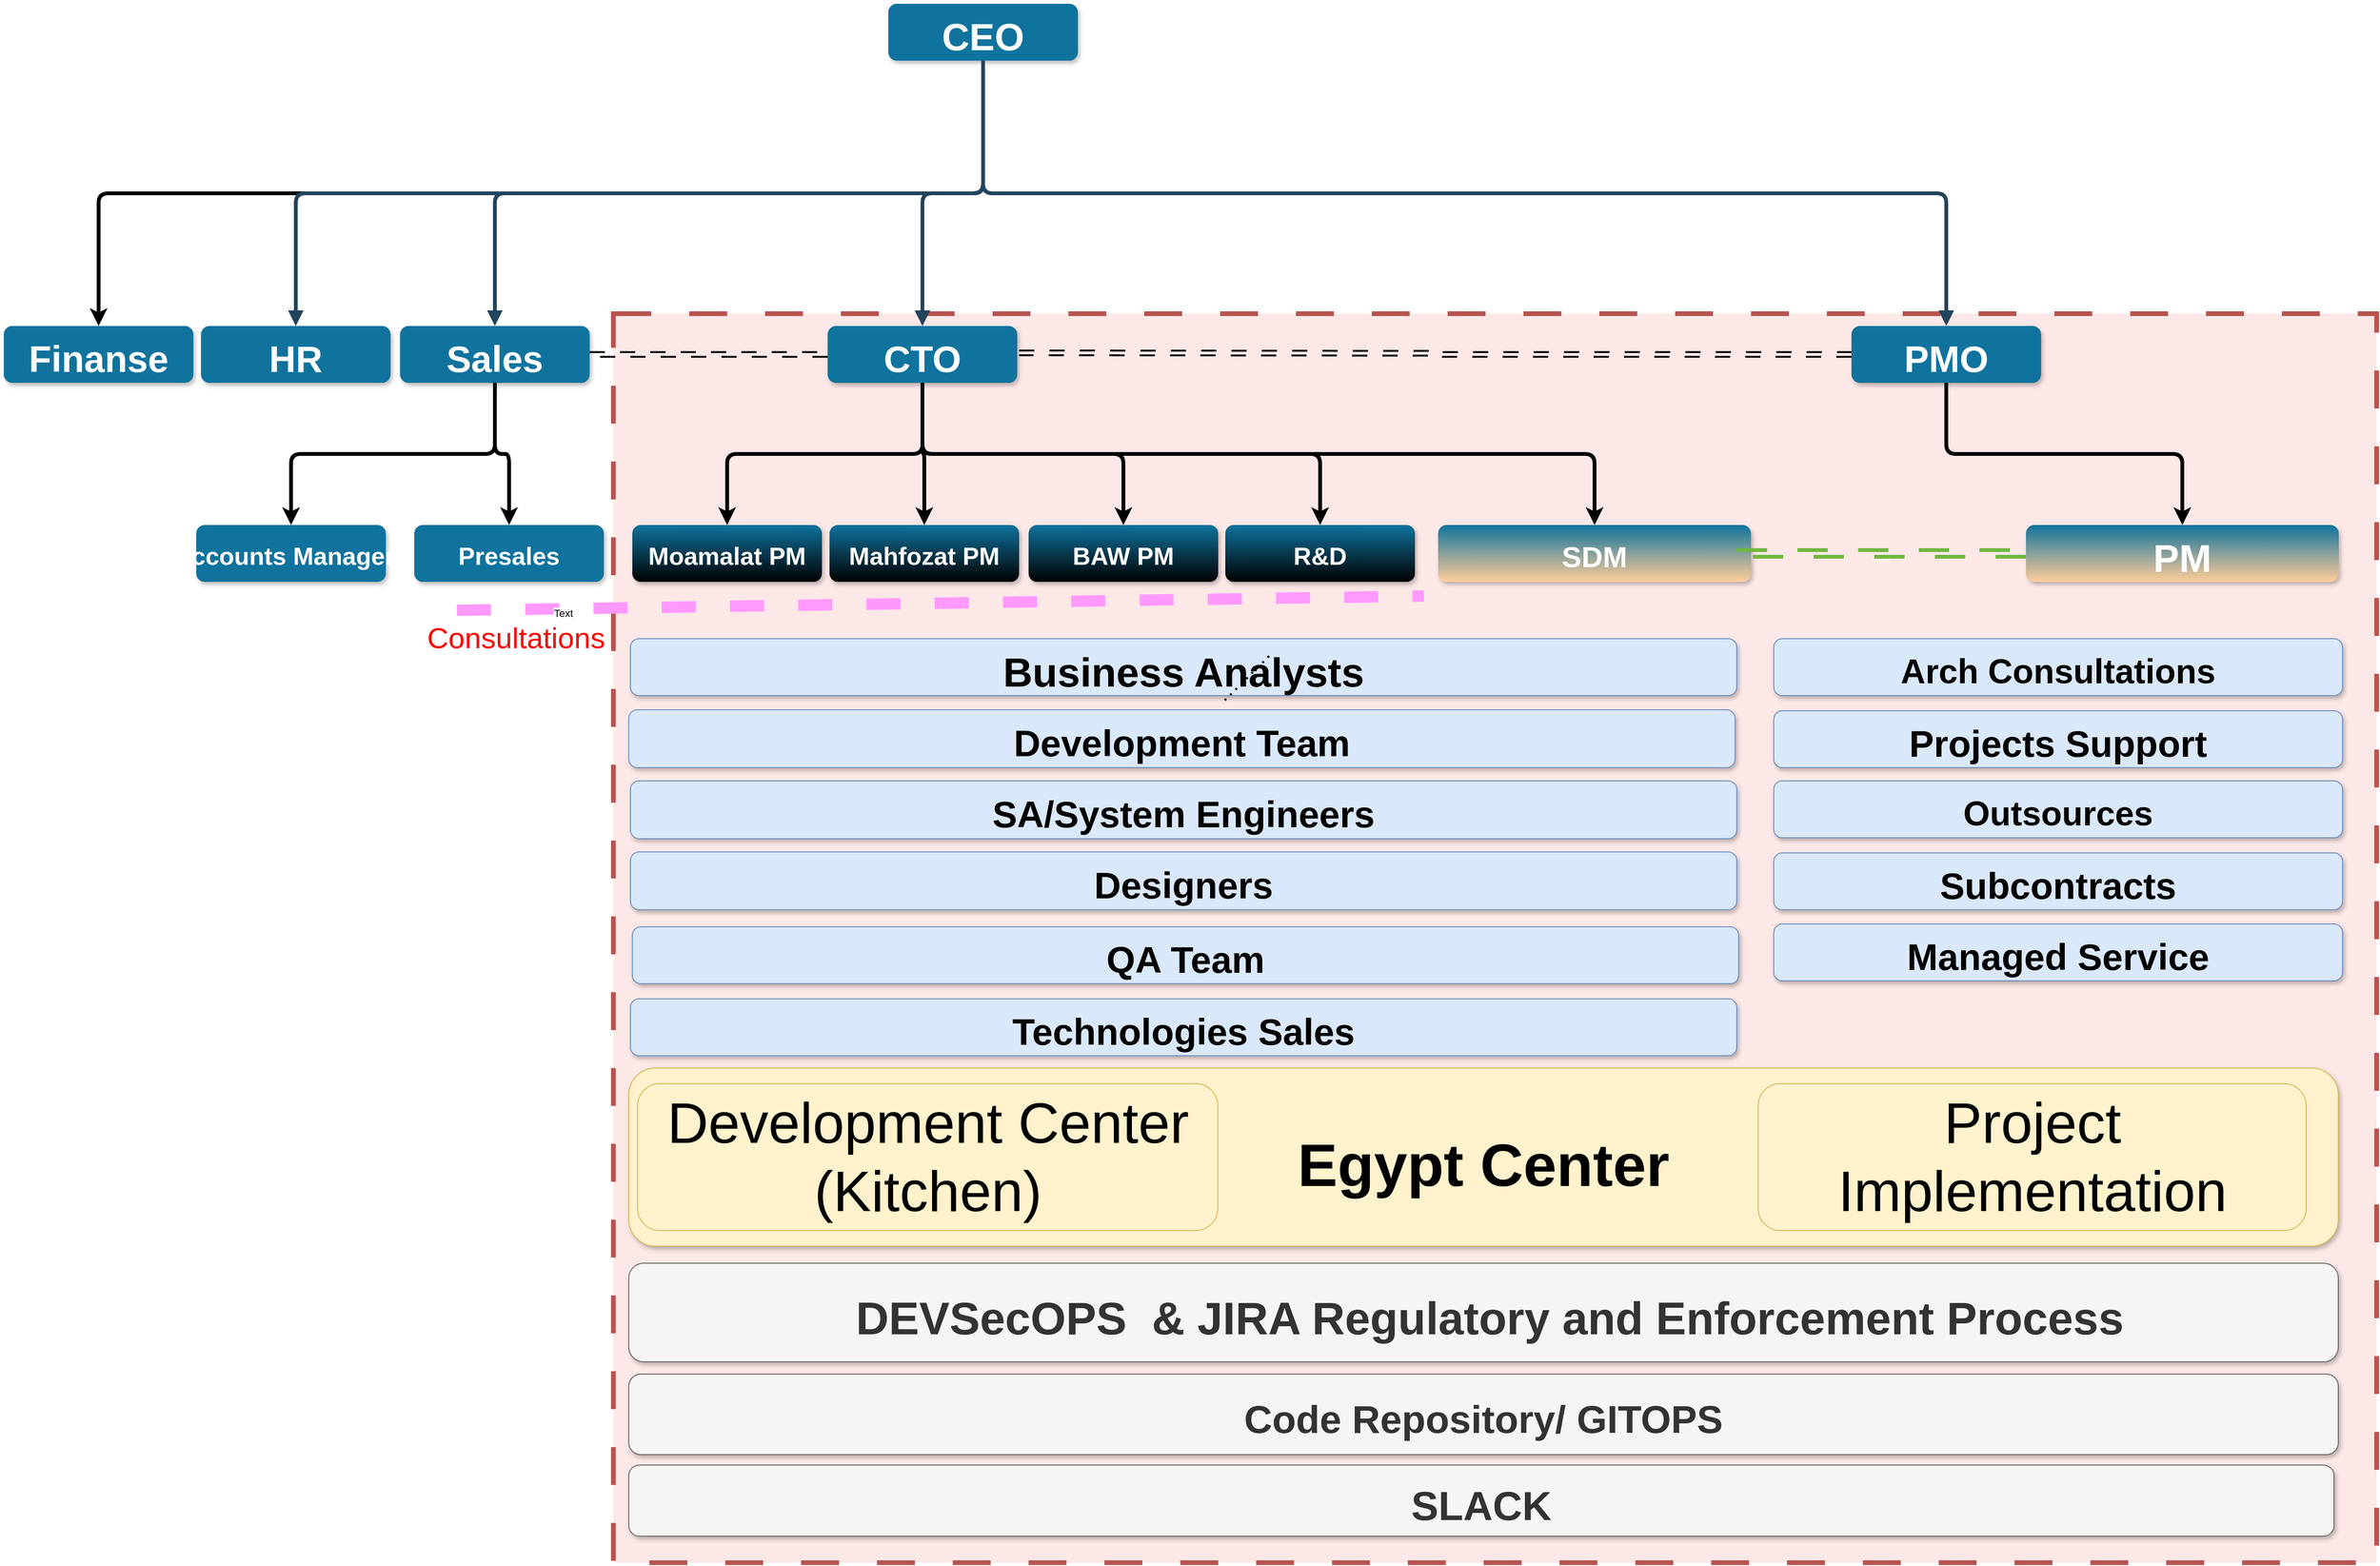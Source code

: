 <mxfile version="21.3.8" type="github">
  <diagram name="Page-1" id="97916047-d0de-89f5-080d-49f4d83e522f">
    <mxGraphModel dx="6998.5" dy="2690" grid="1" gridSize="15" guides="1" tooltips="1" connect="1" arrows="1" fold="1" page="1" pageScale="1.5" pageWidth="1169" pageHeight="827" background="none" math="0" shadow="0">
      <root>
        <mxCell id="0" />
        <mxCell id="1" parent="0" />
        <mxCell id="q62X1OPbBHmOXAmcqwwK-60" value="" style="rounded=0;whiteSpace=wrap;html=1;absoluteArcSize=1;arcSize=14;strokeWidth=5;fillColor=#fce8e7;strokeColor=#b85450;dashed=1;dashPattern=8 8;fontSize=76;labelPosition=center;verticalLabelPosition=bottom;align=center;verticalAlign=top;fontColor=#ff0000;" parent="1" vertex="1">
          <mxGeometry x="-1110" y="377" width="1860" height="1318" as="geometry" />
        </mxCell>
        <mxCell id="CrXu2PX2MfrCH1NT0C0y-90" style="edgeStyle=orthogonalEdgeStyle;rounded=1;orthogonalLoop=1;jettySize=auto;html=1;entryX=0.5;entryY=0;entryDx=0;entryDy=0;strokeWidth=4;exitX=0.5;exitY=1;exitDx=0;exitDy=0;" parent="1" source="2" target="CrXu2PX2MfrCH1NT0C0y-88" edge="1">
          <mxGeometry relative="1" as="geometry">
            <Array as="points" />
          </mxGeometry>
        </mxCell>
        <mxCell id="2" value="CEO" style="rounded=1;fillColor=#10739E;strokeColor=none;shadow=1;gradientColor=none;fontStyle=1;fontColor=#FFFFFF;fontSize=40;" parent="1" vertex="1">
          <mxGeometry x="-820" y="50" width="200" height="60" as="geometry" />
        </mxCell>
        <mxCell id="CrXu2PX2MfrCH1NT0C0y-84" style="edgeStyle=orthogonalEdgeStyle;rounded=1;orthogonalLoop=1;jettySize=auto;html=1;exitX=0.5;exitY=1;exitDx=0;exitDy=0;entryX=0.58;entryY=0.167;entryDx=0;entryDy=0;entryPerimeter=0;strokeWidth=4;strokeColor=none;fontSize=39;" parent="1" source="4" target="CrXu2PX2MfrCH1NT0C0y-81" edge="1">
          <mxGeometry relative="1" as="geometry" />
        </mxCell>
        <mxCell id="CrXu2PX2MfrCH1NT0C0y-85" style="edgeStyle=orthogonalEdgeStyle;rounded=1;orthogonalLoop=1;jettySize=auto;html=1;exitX=0.5;exitY=1;exitDx=0;exitDy=0;entryX=0.5;entryY=0;entryDx=0;entryDy=0;strokeWidth=4;fontSize=39;" parent="1" source="4" target="CrXu2PX2MfrCH1NT0C0y-81" edge="1">
          <mxGeometry relative="1" as="geometry" />
        </mxCell>
        <mxCell id="CrXu2PX2MfrCH1NT0C0y-86" style="edgeStyle=orthogonalEdgeStyle;rounded=1;orthogonalLoop=1;jettySize=auto;html=1;entryX=0.5;entryY=0;entryDx=0;entryDy=0;strokeWidth=4;exitX=0.5;exitY=1;exitDx=0;exitDy=0;fontSize=39;" parent="1" source="4" target="CrXu2PX2MfrCH1NT0C0y-83" edge="1">
          <mxGeometry relative="1" as="geometry" />
        </mxCell>
        <mxCell id="6kh2NXwSWNFiOTCWh3Pq-35" style="edgeStyle=orthogonalEdgeStyle;rounded=0;orthogonalLoop=1;jettySize=auto;html=1;entryX=0;entryY=0.5;entryDx=0;entryDy=0;dashed=1;dashPattern=8 8;shape=link;strokeWidth=2;fontSize=39;" parent="1" source="4" target="CrXu2PX2MfrCH1NT0C0y-61" edge="1">
          <mxGeometry relative="1" as="geometry" />
        </mxCell>
        <mxCell id="4" value="Sales" style="rounded=1;fillColor=#10739E;strokeColor=none;shadow=1;gradientColor=none;fontStyle=1;fontColor=#FFFFFF;fontSize=39;" parent="1" vertex="1">
          <mxGeometry x="-1335" y="390" width="200" height="60" as="geometry" />
        </mxCell>
        <mxCell id="Io7YKncIbMDC0lyn83vI-60" style="edgeStyle=orthogonalEdgeStyle;rounded=1;orthogonalLoop=1;jettySize=auto;html=1;entryX=0.5;entryY=0;entryDx=0;entryDy=0;strokeWidth=4;" parent="1" source="5" target="CrXu2PX2MfrCH1NT0C0y-108" edge="1">
          <mxGeometry relative="1" as="geometry" />
        </mxCell>
        <mxCell id="5" value="PMO " style="rounded=1;fillColor=#10739E;strokeColor=none;shadow=1;gradientColor=none;fontStyle=1;fontColor=#FFFFFF;fontSize=39;" parent="1" vertex="1">
          <mxGeometry x="196" y="390" width="200" height="60" as="geometry" />
        </mxCell>
        <mxCell id="6" value="HR" style="rounded=1;fillColor=#10739E;strokeColor=none;shadow=1;gradientColor=none;fontStyle=1;fontColor=#FFFFFF;fontSize=39;" parent="1" vertex="1">
          <mxGeometry x="-1545" y="390" width="200" height="60" as="geometry" />
        </mxCell>
        <mxCell id="8" value="Development Team" style="rounded=1;fillColor=#dae8fc;strokeColor=#6c8ebf;shadow=1;fontStyle=1;fontSize=39;rotation=0;" parent="1" vertex="1">
          <mxGeometry x="-1093.75" y="795" width="1167" height="61" as="geometry" />
        </mxCell>
        <mxCell id="13" value="Code Repository/ GITOPS" style="rounded=1;fillColor=#f5f5f5;strokeColor=#666666;shadow=1;fontStyle=1;fontSize=41;rotation=0;fontColor=#333333;" parent="1" vertex="1">
          <mxGeometry x="-1093.75" y="1496" width="1803.25" height="85" as="geometry" />
        </mxCell>
        <mxCell id="23" value=" DEVSecOPS  &amp; JIRA Regulatory and Enforcement Process" style="rounded=1;fillColor=#f5f5f5;strokeColor=#666666;shadow=1;fontStyle=1;fontSize=48;fontColor=#333333;" parent="1" vertex="1">
          <mxGeometry x="-1093.75" y="1379" width="1803.25" height="104" as="geometry" />
        </mxCell>
        <mxCell id="30" value="" style="edgeStyle=elbowEdgeStyle;elbow=vertical;strokeWidth=4;endArrow=block;endFill=1;fontStyle=1;strokeColor=#23445D;exitX=0.5;exitY=1;exitDx=0;exitDy=0;entryX=0.5;entryY=0;entryDx=0;entryDy=0;" parent="1" target="5" edge="1">
          <mxGeometry x="-1340" y="130" width="100" height="100" as="geometry">
            <mxPoint x="-720" y="110" as="sourcePoint" />
            <mxPoint x="320" y="400" as="targetPoint" />
            <Array as="points">
              <mxPoint x="-170" y="250" />
            </Array>
          </mxGeometry>
        </mxCell>
        <mxCell id="31" value="" style="edgeStyle=elbowEdgeStyle;elbow=vertical;strokeWidth=4;endArrow=block;endFill=1;fontStyle=1;strokeColor=#23445D;exitX=0.5;exitY=1;exitDx=0;exitDy=0;" parent="1" source="2" target="4" edge="1">
          <mxGeometry x="-1340" y="130" width="100" height="100" as="geometry">
            <mxPoint x="-579" y="370" as="sourcePoint" />
            <mxPoint x="-1240" y="130" as="targetPoint" />
          </mxGeometry>
        </mxCell>
        <mxCell id="32" value="" style="edgeStyle=elbowEdgeStyle;elbow=vertical;strokeWidth=4;endArrow=block;endFill=1;fontStyle=1;strokeColor=#23445D;exitX=0.5;exitY=1;exitDx=0;exitDy=0;" parent="1" source="2" target="6" edge="1">
          <mxGeometry x="-1340" y="130" width="100" height="100" as="geometry">
            <mxPoint x="-579" y="370" as="sourcePoint" />
            <mxPoint x="-1240" y="130" as="targetPoint" />
            <Array as="points" />
          </mxGeometry>
        </mxCell>
        <mxCell id="CrXu2PX2MfrCH1NT0C0y-64" value="" style="edgeStyle=elbowEdgeStyle;elbow=vertical;strokeWidth=4;endArrow=block;endFill=1;fontStyle=1;strokeColor=#23445D;exitX=0.5;exitY=1;exitDx=0;exitDy=0;entryX=0.5;entryY=0;entryDx=0;entryDy=0;" parent="1" source="2" target="CrXu2PX2MfrCH1NT0C0y-61" edge="1">
          <mxGeometry x="-1330" y="140" width="100" height="100" as="geometry">
            <mxPoint x="-550" y="120" as="sourcePoint" />
            <mxPoint x="-400" y="430" as="targetPoint" />
            <Array as="points">
              <mxPoint x="-760" y="250" />
              <mxPoint x="-90" y="430" />
              <mxPoint x="-340" y="270" />
              <mxPoint x="-360" y="230" />
              <mxPoint x="-320" y="274" />
            </Array>
          </mxGeometry>
        </mxCell>
        <mxCell id="CrXu2PX2MfrCH1NT0C0y-70" value="SDM" style="rounded=1;fillColor=#10739E;strokeColor=none;shadow=1;gradientColor=#FFCC99;fontStyle=1;fontColor=#FFFFFF;fontSize=31;" parent="1" vertex="1">
          <mxGeometry x="-240" y="600" width="330" height="60" as="geometry" />
        </mxCell>
        <mxCell id="CrXu2PX2MfrCH1NT0C0y-81" value="Presales" style="rounded=1;fillColor=#10739E;strokeColor=none;shadow=1;gradientColor=none;fontStyle=1;fontColor=#FFFFFF;fontSize=26;" parent="1" vertex="1">
          <mxGeometry x="-1320" y="600" width="200" height="60" as="geometry" />
        </mxCell>
        <mxCell id="CrXu2PX2MfrCH1NT0C0y-83" value="Accounts Managers" style="rounded=1;fillColor=#10739E;strokeColor=none;shadow=1;gradientColor=none;fontStyle=1;fontColor=#FFFFFF;fontSize=26;" parent="1" vertex="1">
          <mxGeometry x="-1550" y="600" width="200" height="60" as="geometry" />
        </mxCell>
        <mxCell id="CrXu2PX2MfrCH1NT0C0y-88" value="Finanse" style="rounded=1;fillColor=#10739E;strokeColor=none;shadow=1;gradientColor=none;fontStyle=1;fontColor=#FFFFFF;fontSize=39;" parent="1" vertex="1">
          <mxGeometry x="-1753" y="390" width="200" height="60" as="geometry" />
        </mxCell>
        <mxCell id="5qOrhaFOBWcQHs733vTS-32" style="edgeStyle=orthogonalEdgeStyle;rounded=1;orthogonalLoop=1;jettySize=auto;html=1;strokeWidth=4;exitX=0.5;exitY=1;exitDx=0;exitDy=0;fontSize=39;" parent="1" source="CrXu2PX2MfrCH1NT0C0y-61" target="CrXu2PX2MfrCH1NT0C0y-70" edge="1">
          <mxGeometry relative="1" as="geometry" />
        </mxCell>
        <mxCell id="Io7YKncIbMDC0lyn83vI-51" style="edgeStyle=orthogonalEdgeStyle;rounded=1;orthogonalLoop=1;jettySize=auto;html=1;entryX=0.5;entryY=0;entryDx=0;entryDy=0;strokeWidth=4;exitX=0.5;exitY=1;exitDx=0;exitDy=0;fontSize=39;" parent="1" source="CrXu2PX2MfrCH1NT0C0y-61" target="Io7YKncIbMDC0lyn83vI-42" edge="1">
          <mxGeometry relative="1" as="geometry" />
        </mxCell>
        <mxCell id="Io7YKncIbMDC0lyn83vI-56" style="edgeStyle=orthogonalEdgeStyle;rounded=1;orthogonalLoop=1;jettySize=auto;html=1;entryX=0.5;entryY=0;entryDx=0;entryDy=0;exitX=0.5;exitY=1;exitDx=0;exitDy=0;strokeWidth=4;fontSize=39;" parent="1" source="CrXu2PX2MfrCH1NT0C0y-61" target="Io7YKncIbMDC0lyn83vI-52" edge="1">
          <mxGeometry relative="1" as="geometry" />
        </mxCell>
        <mxCell id="CrXu2PX2MfrCH1NT0C0y-61" value="CTO" style="rounded=1;fillColor=#10739E;strokeColor=none;shadow=1;gradientColor=none;fontStyle=1;fontColor=#FFFFFF;fontSize=39;" parent="1" vertex="1">
          <mxGeometry x="-884" y="390" width="200" height="60" as="geometry" />
        </mxCell>
        <mxCell id="CrXu2PX2MfrCH1NT0C0y-106" value="SA/System Engineers " style="rounded=1;fillColor=#dae8fc;strokeColor=#6c8ebf;shadow=1;fontStyle=1;fontSize=39;rotation=0;" parent="1" vertex="1">
          <mxGeometry x="-1092" y="870" width="1167" height="61" as="geometry" />
        </mxCell>
        <mxCell id="CrXu2PX2MfrCH1NT0C0y-108" value="PM" style="rounded=1;fillColor=#10739E;strokeColor=none;shadow=1;gradientColor=#FFCC99;fontStyle=1;fontColor=#FFFFFF;fontSize=41;" parent="1" vertex="1">
          <mxGeometry x="380" y="600" width="330" height="60" as="geometry" />
        </mxCell>
        <mxCell id="7" value="Egypt Center" style="rounded=1;fillColor=#fff2cc;strokeColor=#d6b656;shadow=1;fontStyle=1;fontSize=63;verticalAlign=middle;labelPosition=center;verticalLabelPosition=middle;align=center;" parent="1" vertex="1">
          <mxGeometry x="-1093.75" y="1173" width="1803.25" height="188" as="geometry" />
        </mxCell>
        <mxCell id="q62X1OPbBHmOXAmcqwwK-56" value="" style="edgeStyle=orthogonalEdgeStyle;rounded=1;orthogonalLoop=1;jettySize=auto;html=1;entryX=0.5;entryY=0;entryDx=0;entryDy=0;strokeWidth=4;exitX=0.5;exitY=1;exitDx=0;exitDy=0;fontSize=39;" parent="1" source="CrXu2PX2MfrCH1NT0C0y-61" target="CrXu2PX2MfrCH1NT0C0y-71" edge="1">
          <mxGeometry relative="1" as="geometry">
            <mxPoint x="-680" y="450" as="sourcePoint" />
            <mxPoint x="-748" y="570" as="targetPoint" />
          </mxGeometry>
        </mxCell>
        <mxCell id="CrXu2PX2MfrCH1NT0C0y-71" value="Mahfozat PM" style="rounded=1;fillColor=#10739E;strokeColor=none;shadow=1;gradientColor=default;fontStyle=1;fontColor=#FFFFFF;fontSize=26;" parent="1" vertex="1">
          <mxGeometry x="-882" y="600" width="200" height="60" as="geometry" />
        </mxCell>
        <mxCell id="RHBooDZwgMazwdjuEqq8-32" value="Managed Service" style="rounded=1;fillColor=#dae8fc;strokeColor=#6c8ebf;shadow=1;fontStyle=1;fontSize=39;" parent="1" vertex="1">
          <mxGeometry x="114" y="1021" width="600" height="60" as="geometry" />
        </mxCell>
        <mxCell id="RHBooDZwgMazwdjuEqq8-33" value="Subcontracts" style="rounded=1;fillColor=#dae8fc;strokeColor=#6c8ebf;shadow=1;fontStyle=1;fontSize=39;" parent="1" vertex="1">
          <mxGeometry x="114" y="946" width="600" height="60" as="geometry" />
        </mxCell>
        <mxCell id="RHBooDZwgMazwdjuEqq8-34" value="Designers" style="rounded=1;fillColor=#dae8fc;strokeColor=#6c8ebf;shadow=1;fontStyle=1;fontSize=39;rotation=0;" parent="1" vertex="1">
          <mxGeometry x="-1092" y="945" width="1167" height="61" as="geometry" />
        </mxCell>
        <mxCell id="RHBooDZwgMazwdjuEqq8-42" value="&lt;font style=&quot;font-size: 60px;&quot;&gt;Development Center (Kitchen)&lt;/font&gt;" style="rounded=1;whiteSpace=wrap;html=1;fontSize=60;fillColor=#fff2cc;strokeColor=#d6b656;" parent="1" vertex="1">
          <mxGeometry x="-1084.37" y="1189.5" width="612" height="155" as="geometry" />
        </mxCell>
        <mxCell id="RHBooDZwgMazwdjuEqq8-43" value="&lt;font style=&quot;font-size: 60px;&quot;&gt;Project Implementation &lt;font style=&quot;font-size: 60px;&quot;&gt;&lt;br style=&quot;font-size: 60px;&quot;&gt;&lt;/font&gt;&lt;/font&gt;" style="rounded=1;whiteSpace=wrap;html=1;fontSize=60;fillColor=#fff2cc;strokeColor=#d6b656;" parent="1" vertex="1">
          <mxGeometry x="97.63" y="1189.5" width="578" height="155" as="geometry" />
        </mxCell>
        <mxCell id="RHBooDZwgMazwdjuEqq8-49" value="Outsources" style="rounded=1;fillColor=#dae8fc;strokeColor=#6c8ebf;shadow=1;fontStyle=1;fontSize=36;" parent="1" vertex="1">
          <mxGeometry x="114" y="870" width="600" height="60" as="geometry" />
        </mxCell>
        <mxCell id="Io7YKncIbMDC0lyn83vI-39" value="Business Analysts" style="rounded=1;fillColor=#dae8fc;strokeColor=#6c8ebf;shadow=1;fontStyle=1;fontSize=43;" parent="1" vertex="1">
          <mxGeometry x="-1092" y="720" width="1167" height="60" as="geometry" />
        </mxCell>
        <mxCell id="Io7YKncIbMDC0lyn83vI-42" value="Moamalat PM" style="rounded=1;fillColor=#10739E;strokeColor=none;shadow=1;gradientColor=default;fontStyle=1;fontColor=#FFFFFF;fontSize=26;" parent="1" vertex="1">
          <mxGeometry x="-1090" y="600" width="200" height="60" as="geometry" />
        </mxCell>
        <mxCell id="Io7YKncIbMDC0lyn83vI-46" value="Technologies Sales " style="rounded=1;fillColor=#dae8fc;strokeColor=#6c8ebf;shadow=1;fontStyle=1;fontSize=39;" parent="1" vertex="1">
          <mxGeometry x="-1092" y="1100" width="1167" height="60" as="geometry" />
        </mxCell>
        <mxCell id="Io7YKncIbMDC0lyn83vI-48" value="BAW PM" style="rounded=1;fillColor=#10739E;strokeColor=none;shadow=1;gradientColor=default;fontStyle=1;fontColor=#FFFFFF;fontSize=26;" parent="1" vertex="1">
          <mxGeometry x="-672" y="600" width="200" height="60" as="geometry" />
        </mxCell>
        <mxCell id="Io7YKncIbMDC0lyn83vI-50" value="" style="edgeStyle=orthogonalEdgeStyle;rounded=1;orthogonalLoop=1;jettySize=auto;html=1;entryX=0.5;entryY=0;entryDx=0;entryDy=0;strokeWidth=4;exitX=0.5;exitY=1;exitDx=0;exitDy=0;fontSize=39;" parent="1" source="CrXu2PX2MfrCH1NT0C0y-61" target="Io7YKncIbMDC0lyn83vI-48" edge="1">
          <mxGeometry relative="1" as="geometry">
            <mxPoint x="-769" y="465" as="sourcePoint" />
            <mxPoint x="-421" y="616" as="targetPoint" />
          </mxGeometry>
        </mxCell>
        <mxCell id="Io7YKncIbMDC0lyn83vI-52" value="R&amp;D" style="rounded=1;fillColor=#10739E;strokeColor=none;shadow=1;gradientColor=default;fontStyle=1;fontColor=#FFFFFF;fontSize=26;" parent="1" vertex="1">
          <mxGeometry x="-464.5" y="600" width="200" height="60" as="geometry" />
        </mxCell>
        <mxCell id="Io7YKncIbMDC0lyn83vI-64" value="" style="endArrow=none;dashed=1;html=1;dashPattern=1 3;strokeWidth=2;rounded=0;" parent="1" edge="1">
          <mxGeometry width="50" height="50" relative="1" as="geometry">
            <mxPoint x="-465" y="785" as="sourcePoint" />
            <mxPoint x="-415" y="735" as="targetPoint" />
          </mxGeometry>
        </mxCell>
        <mxCell id="Io7YKncIbMDC0lyn83vI-65" value="" style="endArrow=none;dashed=1;html=1;dashPattern=1 3;strokeWidth=2;rounded=0;" parent="1" edge="1">
          <mxGeometry width="50" height="50" relative="1" as="geometry">
            <mxPoint x="-465" y="785" as="sourcePoint" />
            <mxPoint x="-415" y="735" as="targetPoint" />
          </mxGeometry>
        </mxCell>
        <mxCell id="Io7YKncIbMDC0lyn83vI-67" value="SLACK" style="rounded=1;fillColor=#f5f5f5;strokeColor=#666666;shadow=1;fontStyle=1;fontSize=43;fontColor=#333333;" parent="1" vertex="1">
          <mxGeometry x="-1093.75" y="1592" width="1798.75" height="75" as="geometry" />
        </mxCell>
        <mxCell id="kWLy1pv-yMzcmU24SzgJ-32" value="Consultations" style="endArrow=none;dashed=1;html=1;rounded=0;strokeWidth=12;fontSize=31;fontColor=#ff0000;strokeColor=#FF99FF;" parent="1" edge="1">
          <mxGeometry x="-0.882" y="-30" width="50" height="50" relative="1" as="geometry">
            <mxPoint x="-1275" y="690" as="sourcePoint" />
            <mxPoint x="-255" y="675" as="targetPoint" />
            <mxPoint x="2" as="offset" />
          </mxGeometry>
        </mxCell>
        <mxCell id="kWLy1pv-yMzcmU24SzgJ-33" value="Text" style="edgeLabel;html=1;align=center;verticalAlign=middle;resizable=0;points=[];" parent="kWLy1pv-yMzcmU24SzgJ-32" vertex="1" connectable="0">
          <mxGeometry x="-0.783" y="-4" relative="1" as="geometry">
            <mxPoint x="1" as="offset" />
          </mxGeometry>
        </mxCell>
        <mxCell id="kWLy1pv-yMzcmU24SzgJ-44" value="Projects Support" style="rounded=1;fillColor=#dae8fc;strokeColor=#6c8ebf;shadow=1;fontStyle=1;fontSize=39;" parent="1" vertex="1">
          <mxGeometry x="114" y="796" width="600" height="60" as="geometry" />
        </mxCell>
        <mxCell id="kWLy1pv-yMzcmU24SzgJ-45" value="Arch Consultations" style="rounded=1;fillColor=#dae8fc;strokeColor=#6c8ebf;shadow=1;fontStyle=1;fontSize=36;" parent="1" vertex="1">
          <mxGeometry x="114" y="720" width="600" height="60" as="geometry" />
        </mxCell>
        <mxCell id="kWLy1pv-yMzcmU24SzgJ-48" value="" style="endArrow=classic;html=1;rounded=0;entryX=0;entryY=0.5;entryDx=0;entryDy=0;strokeWidth=4;strokeColor=#6FB83F;jumpSize=12;dashed=1;dashPattern=8 8;shape=link;fillColor=#f8cecc;" parent="1" target="CrXu2PX2MfrCH1NT0C0y-108" edge="1">
          <mxGeometry relative="1" as="geometry">
            <mxPoint x="75" y="630" as="sourcePoint" />
            <mxPoint x="175" y="630" as="targetPoint" />
          </mxGeometry>
        </mxCell>
        <mxCell id="kWLy1pv-yMzcmU24SzgJ-49" value="" style="shape=message;html=1;outlineConnect=0;strokeWidth=11;strokeColor=none;" parent="kWLy1pv-yMzcmU24SzgJ-48" vertex="1">
          <mxGeometry width="20" height="1" relative="1" as="geometry">
            <mxPoint x="-10" y="7" as="offset" />
          </mxGeometry>
        </mxCell>
        <mxCell id="kWLy1pv-yMzcmU24SzgJ-51" style="edgeStyle=orthogonalEdgeStyle;rounded=0;orthogonalLoop=1;jettySize=auto;html=1;dashed=1;dashPattern=8 8;shape=link;strokeWidth=2;fontSize=39;" parent="1" target="5" edge="1">
          <mxGeometry relative="1" as="geometry">
            <mxPoint x="-682" y="418.33" as="sourcePoint" />
            <mxPoint x="-431" y="418" as="targetPoint" />
          </mxGeometry>
        </mxCell>
        <mxCell id="gFll1zdUlKE8a7Xtmmkj-32" value="QA Team" style="rounded=1;fillColor=#dae8fc;strokeColor=#6c8ebf;shadow=1;fontStyle=1;fontSize=39;" vertex="1" parent="1">
          <mxGeometry x="-1090" y="1024" width="1167" height="60" as="geometry" />
        </mxCell>
      </root>
    </mxGraphModel>
  </diagram>
</mxfile>

